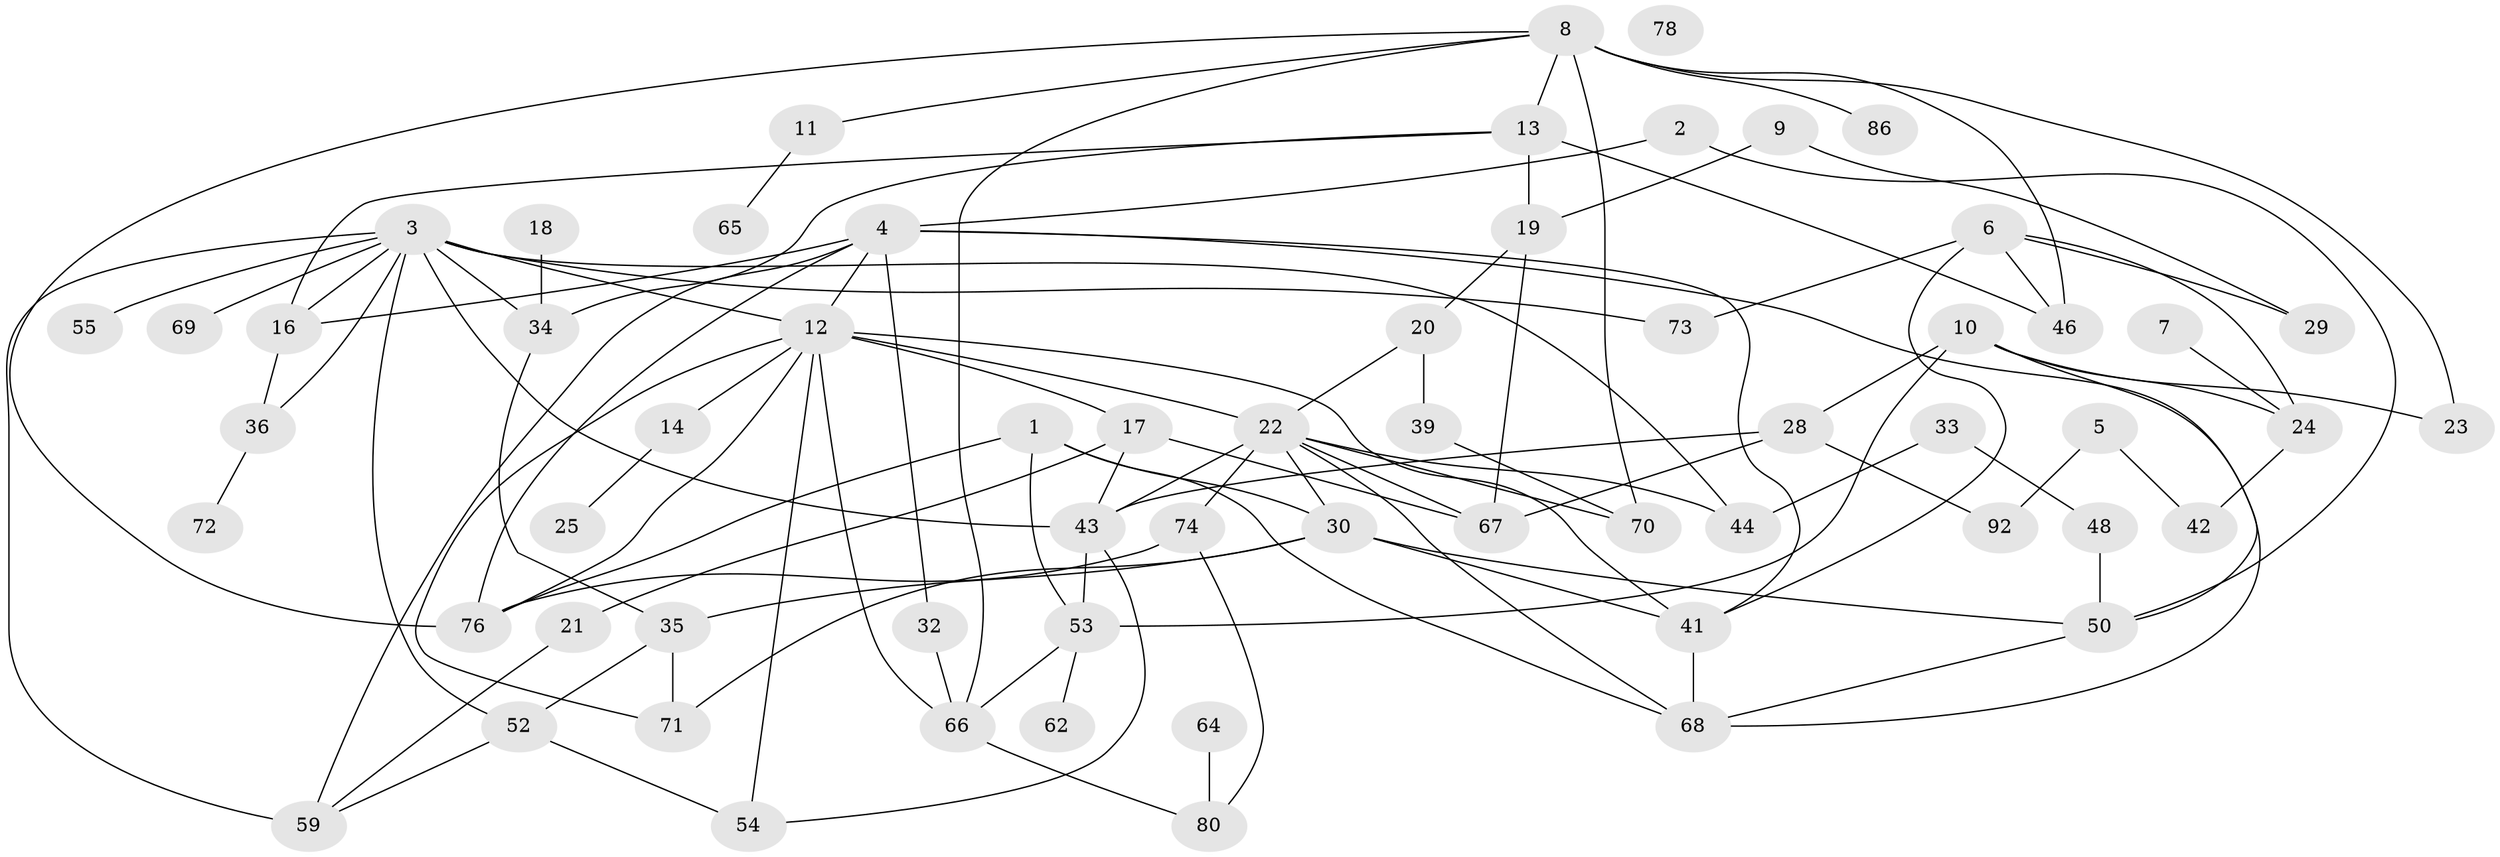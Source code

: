 // original degree distribution, {3: 0.1935483870967742, 2: 0.3225806451612903, 6: 0.03225806451612903, 4: 0.21505376344086022, 1: 0.12903225806451613, 7: 0.021505376344086023, 8: 0.010752688172043012, 5: 0.06451612903225806, 0: 0.010752688172043012}
// Generated by graph-tools (version 1.1) at 2025/41/03/06/25 10:41:19]
// undirected, 62 vertices, 107 edges
graph export_dot {
graph [start="1"]
  node [color=gray90,style=filled];
  1 [super="+49"];
  2 [super="+83"];
  3 [super="+26"];
  4 [super="+82"];
  5;
  6 [super="+90"];
  7;
  8 [super="+15"];
  9;
  10 [super="+57"];
  11 [super="+61"];
  12 [super="+27"];
  13 [super="+85"];
  14;
  16 [super="+88"];
  17 [super="+89"];
  18;
  19;
  20;
  21;
  22 [super="+38"];
  23;
  24 [super="+45"];
  25;
  28 [super="+31"];
  29;
  30 [super="+60"];
  32 [super="+37"];
  33 [super="+40"];
  34;
  35 [super="+75"];
  36 [super="+56"];
  39;
  41 [super="+47"];
  42;
  43 [super="+63"];
  44;
  46 [super="+58"];
  48;
  50 [super="+51"];
  52 [super="+84"];
  53;
  54;
  55;
  59 [super="+91"];
  62;
  64;
  65;
  66 [super="+87"];
  67;
  68;
  69;
  70 [super="+77"];
  71 [super="+79"];
  72;
  73;
  74;
  76 [super="+93"];
  78;
  80 [super="+81"];
  86;
  92;
  1 -- 53;
  1 -- 30;
  1 -- 68;
  1 -- 76;
  2 -- 50;
  2 -- 4;
  3 -- 43;
  3 -- 44;
  3 -- 55;
  3 -- 69;
  3 -- 34;
  3 -- 73;
  3 -- 59;
  3 -- 12;
  3 -- 16;
  3 -- 36;
  3 -- 52;
  4 -- 16;
  4 -- 68;
  4 -- 41;
  4 -- 12;
  4 -- 76;
  4 -- 59;
  4 -- 32;
  5 -- 42;
  5 -- 92;
  6 -- 46;
  6 -- 73;
  6 -- 29;
  6 -- 41;
  6 -- 24;
  7 -- 24;
  8 -- 23;
  8 -- 86;
  8 -- 76;
  8 -- 13;
  8 -- 70;
  8 -- 11;
  8 -- 66;
  8 -- 46;
  9 -- 19;
  9 -- 29;
  10 -- 23;
  10 -- 28;
  10 -- 50;
  10 -- 24;
  10 -- 53;
  11 -- 65;
  12 -- 14;
  12 -- 54;
  12 -- 71;
  12 -- 22;
  12 -- 41;
  12 -- 66;
  12 -- 76;
  12 -- 17;
  13 -- 19;
  13 -- 34;
  13 -- 16;
  13 -- 46;
  14 -- 25;
  16 -- 36;
  17 -- 43;
  17 -- 67;
  17 -- 21;
  18 -- 34;
  19 -- 20;
  19 -- 67;
  20 -- 39;
  20 -- 22;
  21 -- 59;
  22 -- 70;
  22 -- 43;
  22 -- 67;
  22 -- 68;
  22 -- 74;
  22 -- 44;
  22 -- 30;
  24 -- 42;
  28 -- 43;
  28 -- 67;
  28 -- 92;
  30 -- 50;
  30 -- 41;
  30 -- 35;
  30 -- 71;
  32 -- 66;
  33 -- 48;
  33 -- 44;
  34 -- 35;
  35 -- 52;
  35 -- 71;
  36 -- 72;
  39 -- 70;
  41 -- 68;
  43 -- 53;
  43 -- 54;
  48 -- 50;
  50 -- 68;
  52 -- 59;
  52 -- 54;
  53 -- 62;
  53 -- 66;
  64 -- 80;
  66 -- 80;
  74 -- 76;
  74 -- 80;
}
